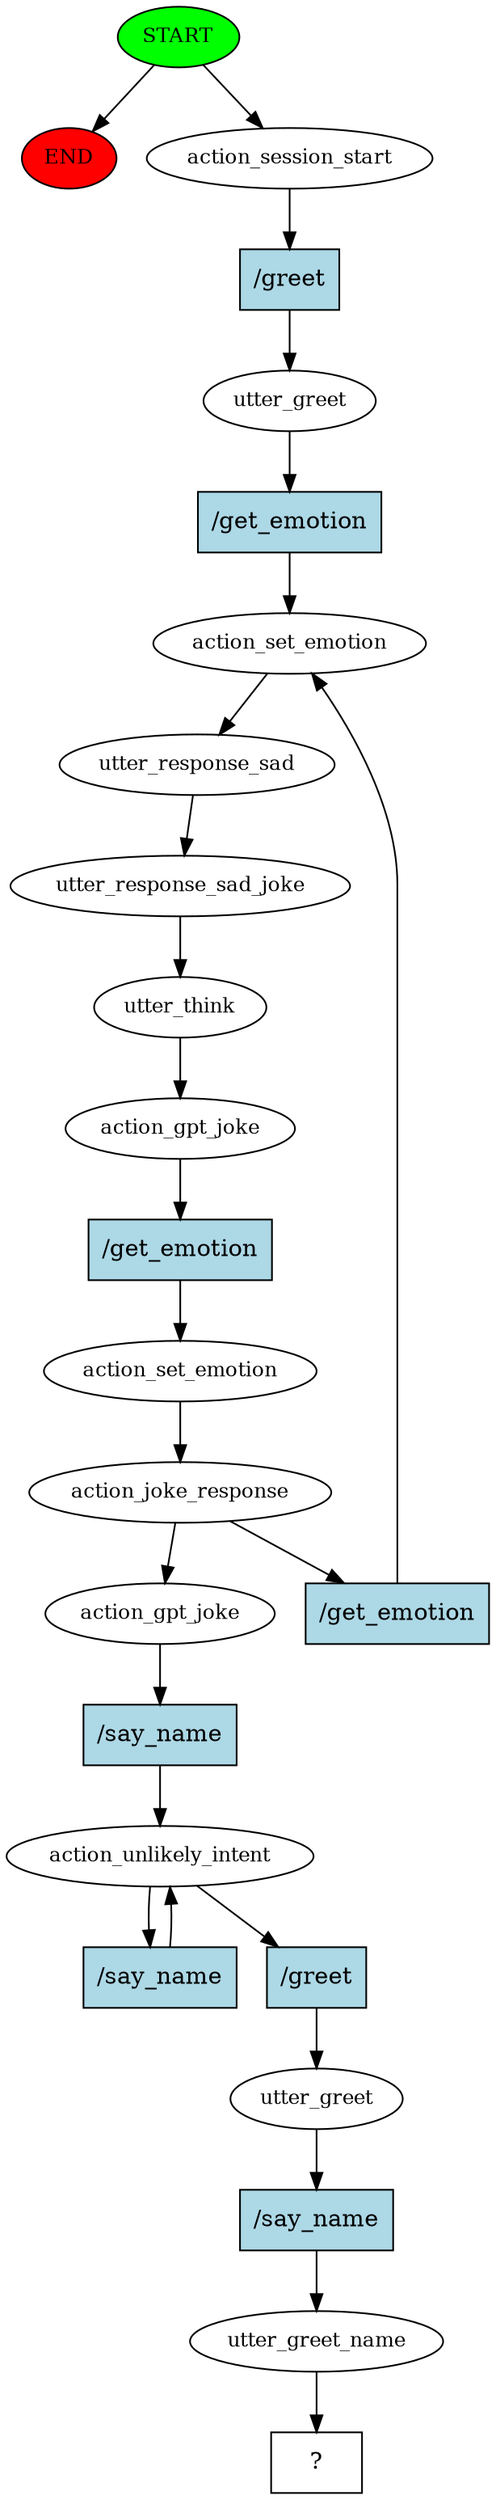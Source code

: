 digraph  {
0 [class="start active", fillcolor=green, fontsize=12, label=START, style=filled];
"-1" [class=end, fillcolor=red, fontsize=12, label=END, style=filled];
1 [class=active, fontsize=12, label=action_session_start];
2 [class=active, fontsize=12, label=utter_greet];
3 [class=active, fontsize=12, label=action_set_emotion];
4 [class=active, fontsize=12, label=utter_response_sad];
5 [class=active, fontsize=12, label=utter_response_sad_joke];
6 [class=active, fontsize=12, label=utter_think];
7 [class=active, fontsize=12, label=action_gpt_joke];
8 [class=active, fontsize=12, label=action_set_emotion];
9 [class=active, fontsize=12, label=action_joke_response];
17 [class=active, fontsize=12, label=action_gpt_joke];
18 [class=active, fontsize=12, label=action_unlikely_intent];
21 [class=active, fontsize=12, label=utter_greet];
22 [class=active, fontsize=12, label=utter_greet_name];
23 [class="intent dashed active", label="  ?  ", shape=rect];
24 [class="intent active", fillcolor=lightblue, label="/greet", shape=rect, style=filled];
25 [class="intent active", fillcolor=lightblue, label="/get_emotion", shape=rect, style=filled];
26 [class="intent active", fillcolor=lightblue, label="/get_emotion", shape=rect, style=filled];
27 [class="intent active", fillcolor=lightblue, label="/get_emotion", shape=rect, style=filled];
28 [class="intent active", fillcolor=lightblue, label="/say_name", shape=rect, style=filled];
29 [class="intent active", fillcolor=lightblue, label="/say_name", shape=rect, style=filled];
30 [class="intent active", fillcolor=lightblue, label="/greet", shape=rect, style=filled];
31 [class="intent active", fillcolor=lightblue, label="/say_name", shape=rect, style=filled];
0 -> "-1"  [class="", key=NONE, label=""];
0 -> 1  [class=active, key=NONE, label=""];
1 -> 24  [class=active, key=0];
2 -> 25  [class=active, key=0];
3 -> 4  [class=active, key=NONE, label=""];
4 -> 5  [class=active, key=NONE, label=""];
5 -> 6  [class=active, key=NONE, label=""];
6 -> 7  [class=active, key=NONE, label=""];
7 -> 26  [class=active, key=0];
8 -> 9  [class=active, key=NONE, label=""];
9 -> 17  [class=active, key=NONE, label=""];
9 -> 27  [class=active, key=0];
17 -> 28  [class=active, key=0];
18 -> 29  [class=active, key=0];
18 -> 30  [class=active, key=0];
21 -> 31  [class=active, key=0];
22 -> 23  [class=active, key=NONE, label=""];
24 -> 2  [class=active, key=0];
25 -> 3  [class=active, key=0];
26 -> 8  [class=active, key=0];
27 -> 3  [class=active, key=0];
28 -> 18  [class=active, key=0];
29 -> 18  [class=active, key=0];
30 -> 21  [class=active, key=0];
31 -> 22  [class=active, key=0];
}
